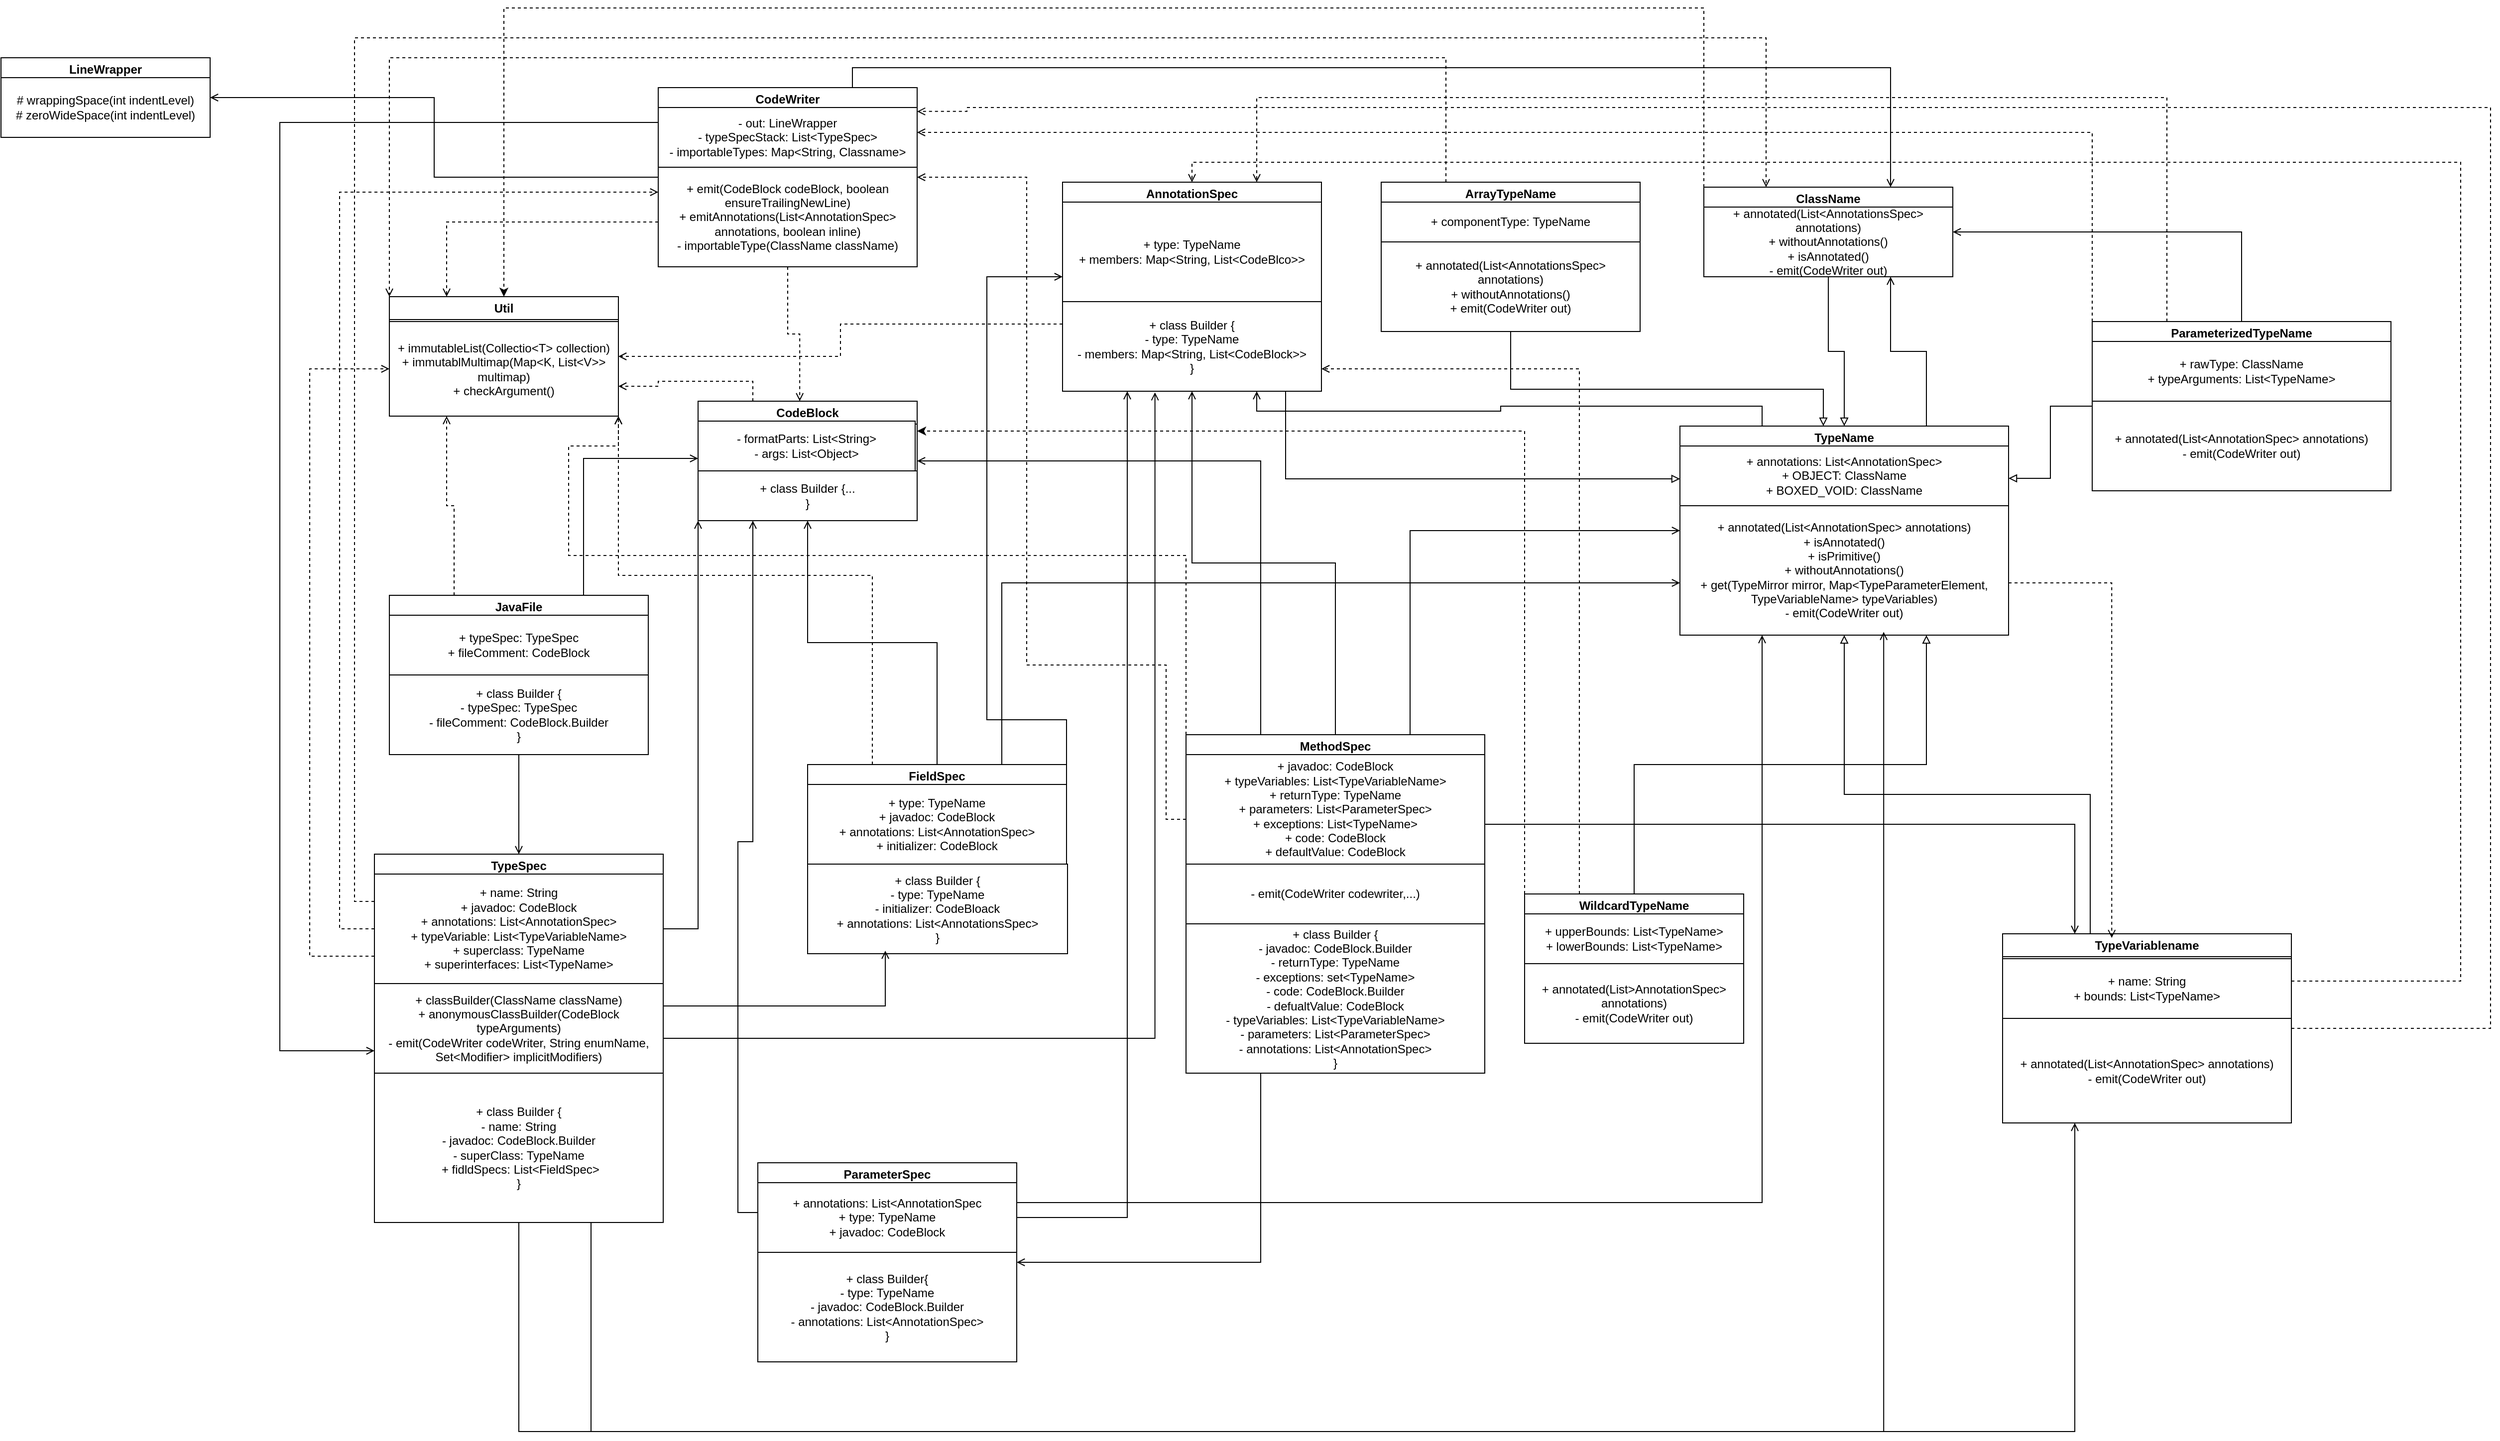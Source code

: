 <mxfile version="26.1.0">
  <diagram name="Page-1" id="pmkaKRKKeYMsE5_jliZd">
    <mxGraphModel dx="3585" dy="1115" grid="1" gridSize="10" guides="1" tooltips="1" connect="1" arrows="1" fold="1" page="1" pageScale="1" pageWidth="1600" pageHeight="1200" math="0" shadow="0">
      <root>
        <mxCell id="0" />
        <mxCell id="1" parent="0" />
        <mxCell id="qwY_CR9MWxmHgtToGZHO-64" style="edgeStyle=orthogonalEdgeStyle;rounded=0;orthogonalLoop=1;jettySize=auto;html=1;exitX=0.75;exitY=1;exitDx=0;exitDy=0;entryX=0;entryY=0.25;entryDx=0;entryDy=0;endArrow=block;endFill=0;" parent="1" source="qwY_CR9MWxmHgtToGZHO-1" target="qwY_CR9MWxmHgtToGZHO-13" edge="1">
          <mxGeometry relative="1" as="geometry">
            <Array as="points">
              <mxPoint x="1210" y="445" />
              <mxPoint x="1210" y="533" />
              <mxPoint x="1606" y="533" />
            </Array>
          </mxGeometry>
        </mxCell>
        <mxCell id="qwY_CR9MWxmHgtToGZHO-1" value="AnnotationSpec" style="swimlane;whiteSpace=wrap;html=1;" parent="1" vertex="1">
          <mxGeometry x="986" y="235" width="260" height="210" as="geometry" />
        </mxCell>
        <mxCell id="qwY_CR9MWxmHgtToGZHO-24" value="+ type: TypeName&lt;div&gt;+ members: Map&amp;lt;String, List&amp;lt;CodeBlco&amp;gt;&amp;gt;&lt;/div&gt;" style="rounded=0;whiteSpace=wrap;html=1;" parent="qwY_CR9MWxmHgtToGZHO-1" vertex="1">
          <mxGeometry y="20" width="260" height="100" as="geometry" />
        </mxCell>
        <mxCell id="qwY_CR9MWxmHgtToGZHO-23" value="+ class Builder {&lt;div&gt;- type: TypeName&lt;/div&gt;&lt;div&gt;- members: Map&amp;lt;String, List&amp;lt;CodeBlock&amp;gt;&amp;gt;&lt;/div&gt;&lt;div&gt;}&lt;/div&gt;" style="rounded=0;whiteSpace=wrap;html=1;" parent="qwY_CR9MWxmHgtToGZHO-1" vertex="1">
          <mxGeometry y="120" width="260" height="90" as="geometry" />
        </mxCell>
        <mxCell id="qwY_CR9MWxmHgtToGZHO-18" style="edgeStyle=orthogonalEdgeStyle;rounded=0;orthogonalLoop=1;jettySize=auto;html=1;exitX=0.5;exitY=1;exitDx=0;exitDy=0;endArrow=block;endFill=0;" parent="1" source="qwY_CR9MWxmHgtToGZHO-2" target="qwY_CR9MWxmHgtToGZHO-13" edge="1">
          <mxGeometry relative="1" as="geometry">
            <Array as="points">
              <mxPoint x="1436" y="443" />
              <mxPoint x="1750" y="443" />
            </Array>
          </mxGeometry>
        </mxCell>
        <mxCell id="FrW3-NpmxFTt4_4FtatM-10" style="edgeStyle=orthogonalEdgeStyle;rounded=0;orthogonalLoop=1;jettySize=auto;html=1;exitX=0.25;exitY=0;exitDx=0;exitDy=0;entryX=0;entryY=0;entryDx=0;entryDy=0;dashed=1;endArrow=open;endFill=0;" edge="1" parent="1" source="qwY_CR9MWxmHgtToGZHO-2" target="qwY_CR9MWxmHgtToGZHO-16">
          <mxGeometry relative="1" as="geometry">
            <Array as="points">
              <mxPoint x="1371" y="110" />
              <mxPoint x="310" y="110" />
            </Array>
          </mxGeometry>
        </mxCell>
        <mxCell id="qwY_CR9MWxmHgtToGZHO-2" value="ArrayTypeName" style="swimlane;whiteSpace=wrap;html=1;" parent="1" vertex="1">
          <mxGeometry x="1306" y="235" width="260" height="150" as="geometry" />
        </mxCell>
        <mxCell id="qwY_CR9MWxmHgtToGZHO-29" value="+ componentType: TypeName" style="rounded=0;whiteSpace=wrap;html=1;" parent="qwY_CR9MWxmHgtToGZHO-2" vertex="1">
          <mxGeometry y="20" width="260" height="40" as="geometry" />
        </mxCell>
        <mxCell id="qwY_CR9MWxmHgtToGZHO-30" value="+ annotated(List&amp;lt;AnnotationsSpec&amp;gt; annotations)&lt;div&gt;+ withoutAnnotations()&lt;/div&gt;&lt;div&gt;+ emit(CodeWriter out)&lt;/div&gt;" style="rounded=0;whiteSpace=wrap;html=1;" parent="qwY_CR9MWxmHgtToGZHO-2" vertex="1">
          <mxGeometry y="60" width="260" height="90" as="geometry" />
        </mxCell>
        <mxCell id="qwY_CR9MWxmHgtToGZHO-19" style="edgeStyle=orthogonalEdgeStyle;rounded=0;orthogonalLoop=1;jettySize=auto;html=1;exitX=0.5;exitY=1;exitDx=0;exitDy=0;endArrow=block;endFill=0;entryX=0.5;entryY=0;entryDx=0;entryDy=0;" parent="1" source="qwY_CR9MWxmHgtToGZHO-3" target="qwY_CR9MWxmHgtToGZHO-13" edge="1">
          <mxGeometry relative="1" as="geometry">
            <mxPoint x="1495" y="525" as="targetPoint" />
          </mxGeometry>
        </mxCell>
        <mxCell id="FrW3-NpmxFTt4_4FtatM-11" style="edgeStyle=orthogonalEdgeStyle;rounded=0;orthogonalLoop=1;jettySize=auto;html=1;exitX=0;exitY=0;exitDx=0;exitDy=0;entryX=0.5;entryY=0;entryDx=0;entryDy=0;dashed=1;" edge="1" parent="1" source="qwY_CR9MWxmHgtToGZHO-3" target="qwY_CR9MWxmHgtToGZHO-16">
          <mxGeometry relative="1" as="geometry">
            <Array as="points">
              <mxPoint x="1630" y="60" />
              <mxPoint x="425" y="60" />
            </Array>
          </mxGeometry>
        </mxCell>
        <mxCell id="qwY_CR9MWxmHgtToGZHO-3" value="ClassName" style="swimlane;whiteSpace=wrap;html=1;" parent="1" vertex="1">
          <mxGeometry x="1630" y="240" width="250" height="90" as="geometry" />
        </mxCell>
        <mxCell id="qwY_CR9MWxmHgtToGZHO-31" value="+ annotated(List&amp;lt;AnnotationsSpec&amp;gt; annotations)&lt;div&gt;+ withoutAnnotations()&lt;/div&gt;&lt;div&gt;+ isAnnotated()&lt;/div&gt;&lt;div&gt;- emit(CodeWriter out)&lt;/div&gt;" style="rounded=0;whiteSpace=wrap;html=1;" parent="qwY_CR9MWxmHgtToGZHO-3" vertex="1">
          <mxGeometry y="20" width="250" height="70" as="geometry" />
        </mxCell>
        <mxCell id="FrW3-NpmxFTt4_4FtatM-6" style="edgeStyle=orthogonalEdgeStyle;rounded=0;orthogonalLoop=1;jettySize=auto;html=1;exitX=0.25;exitY=0;exitDx=0;exitDy=0;entryX=1;entryY=0.75;entryDx=0;entryDy=0;dashed=1;endArrow=open;endFill=0;" edge="1" parent="1" source="qwY_CR9MWxmHgtToGZHO-4" target="qwY_CR9MWxmHgtToGZHO-16">
          <mxGeometry relative="1" as="geometry" />
        </mxCell>
        <mxCell id="qwY_CR9MWxmHgtToGZHO-4" value="CodeBlock" style="swimlane;whiteSpace=wrap;html=1;" parent="1" vertex="1">
          <mxGeometry x="620" y="455" width="220" height="120" as="geometry" />
        </mxCell>
        <mxCell id="qwY_CR9MWxmHgtToGZHO-46" value="+ class Builder {...&lt;div&gt;&lt;div&gt;}&lt;/div&gt;&lt;/div&gt;" style="rounded=0;whiteSpace=wrap;html=1;" parent="qwY_CR9MWxmHgtToGZHO-4" vertex="1">
          <mxGeometry y="70" width="220" height="50" as="geometry" />
        </mxCell>
        <mxCell id="V1jhzVNqZ3LjdDiNzYPF-23" style="edgeStyle=orthogonalEdgeStyle;rounded=0;orthogonalLoop=1;jettySize=auto;html=1;exitX=0.75;exitY=0;exitDx=0;exitDy=0;entryX=0.75;entryY=0;entryDx=0;entryDy=0;endArrow=open;endFill=0;" parent="1" source="qwY_CR9MWxmHgtToGZHO-5" target="qwY_CR9MWxmHgtToGZHO-3" edge="1">
          <mxGeometry relative="1" as="geometry" />
        </mxCell>
        <mxCell id="FrW3-NpmxFTt4_4FtatM-4" style="edgeStyle=orthogonalEdgeStyle;rounded=0;orthogonalLoop=1;jettySize=auto;html=1;exitX=0;exitY=0.75;exitDx=0;exitDy=0;entryX=0.25;entryY=0;entryDx=0;entryDy=0;dashed=1;endArrow=open;endFill=0;" edge="1" parent="1" source="qwY_CR9MWxmHgtToGZHO-5" target="qwY_CR9MWxmHgtToGZHO-16">
          <mxGeometry relative="1" as="geometry" />
        </mxCell>
        <mxCell id="FrW3-NpmxFTt4_4FtatM-12" style="edgeStyle=orthogonalEdgeStyle;rounded=0;orthogonalLoop=1;jettySize=auto;html=1;exitX=0;exitY=0.5;exitDx=0;exitDy=0;entryX=1;entryY=0.5;entryDx=0;entryDy=0;endArrow=open;endFill=0;" edge="1" parent="1" source="qwY_CR9MWxmHgtToGZHO-5" target="qwY_CR9MWxmHgtToGZHO-8">
          <mxGeometry relative="1" as="geometry" />
        </mxCell>
        <mxCell id="qwY_CR9MWxmHgtToGZHO-5" value="CodeWriter" style="swimlane;whiteSpace=wrap;html=1;" parent="1" vertex="1">
          <mxGeometry x="580" y="140" width="260" height="180" as="geometry" />
        </mxCell>
        <mxCell id="qwY_CR9MWxmHgtToGZHO-32" value="+ emit(CodeBlock codeBlock, boolean ensureTrailingNewLine)&lt;div&gt;+ emitAnnotations(List&amp;lt;AnnotationSpec&amp;gt; annotations, boolean inline)&lt;/div&gt;&lt;div&gt;- importableType(ClassName className)&lt;/div&gt;" style="whiteSpace=wrap;html=1;" parent="qwY_CR9MWxmHgtToGZHO-5" vertex="1">
          <mxGeometry y="80" width="260" height="100" as="geometry" />
        </mxCell>
        <mxCell id="V1jhzVNqZ3LjdDiNzYPF-21" value="- out: LineWrapper&lt;div&gt;- typeSpecStack: List&amp;lt;TypeSpec&amp;gt;&lt;/div&gt;&lt;div&gt;- importableTypes: Map&amp;lt;String, Classname&amp;gt;&lt;/div&gt;" style="rounded=0;whiteSpace=wrap;html=1;" parent="qwY_CR9MWxmHgtToGZHO-5" vertex="1">
          <mxGeometry y="20" width="260" height="60" as="geometry" />
        </mxCell>
        <mxCell id="qwY_CR9MWxmHgtToGZHO-41" style="edgeStyle=orthogonalEdgeStyle;rounded=0;orthogonalLoop=1;jettySize=auto;html=1;exitX=0.5;exitY=0;exitDx=0;exitDy=0;entryX=0.5;entryY=1;entryDx=0;entryDy=0;endArrow=open;endFill=0;" parent="1" source="qwY_CR9MWxmHgtToGZHO-6" target="qwY_CR9MWxmHgtToGZHO-4" edge="1">
          <mxGeometry relative="1" as="geometry" />
        </mxCell>
        <mxCell id="qwY_CR9MWxmHgtToGZHO-45" style="edgeStyle=orthogonalEdgeStyle;rounded=0;orthogonalLoop=1;jettySize=auto;html=1;exitX=1;exitY=0;exitDx=0;exitDy=0;entryX=0;entryY=0.75;entryDx=0;entryDy=0;endArrow=open;endFill=0;" parent="1" source="qwY_CR9MWxmHgtToGZHO-6" target="qwY_CR9MWxmHgtToGZHO-24" edge="1">
          <mxGeometry relative="1" as="geometry">
            <Array as="points">
              <mxPoint x="910" y="775" />
              <mxPoint x="910" y="330" />
            </Array>
          </mxGeometry>
        </mxCell>
        <mxCell id="qwY_CR9MWxmHgtToGZHO-65" style="edgeStyle=orthogonalEdgeStyle;rounded=0;orthogonalLoop=1;jettySize=auto;html=1;exitX=0.75;exitY=0;exitDx=0;exitDy=0;entryX=0;entryY=0.75;entryDx=0;entryDy=0;endArrow=open;endFill=0;" parent="1" source="qwY_CR9MWxmHgtToGZHO-6" target="qwY_CR9MWxmHgtToGZHO-13" edge="1">
          <mxGeometry relative="1" as="geometry" />
        </mxCell>
        <mxCell id="FrW3-NpmxFTt4_4FtatM-7" style="edgeStyle=orthogonalEdgeStyle;rounded=0;orthogonalLoop=1;jettySize=auto;html=1;exitX=0.25;exitY=0;exitDx=0;exitDy=0;entryX=1;entryY=1;entryDx=0;entryDy=0;dashed=1;endArrow=open;endFill=0;" edge="1" parent="1" source="qwY_CR9MWxmHgtToGZHO-6" target="FrW3-NpmxFTt4_4FtatM-2">
          <mxGeometry relative="1" as="geometry">
            <Array as="points">
              <mxPoint x="795" y="630" />
              <mxPoint x="540" y="630" />
            </Array>
          </mxGeometry>
        </mxCell>
        <mxCell id="qwY_CR9MWxmHgtToGZHO-6" value="FieldSpec" style="swimlane;whiteSpace=wrap;html=1;" parent="1" vertex="1">
          <mxGeometry x="730" y="820" width="260" height="190" as="geometry" />
        </mxCell>
        <mxCell id="qwY_CR9MWxmHgtToGZHO-39" value="+ class Builder {&lt;div&gt;- type: TypeName&lt;/div&gt;&lt;div&gt;- initializer: CodeBloack&lt;/div&gt;&lt;div&gt;+ annotations: List&amp;lt;AnnotationsSpec&amp;gt;&lt;/div&gt;&lt;div&gt;}&lt;/div&gt;" style="rounded=0;whiteSpace=wrap;html=1;" parent="qwY_CR9MWxmHgtToGZHO-6" vertex="1">
          <mxGeometry y="100" width="261" height="90" as="geometry" />
        </mxCell>
        <mxCell id="qwY_CR9MWxmHgtToGZHO-40" value="+ type: TypeName&lt;div&gt;+ javadoc: CodeBlock&lt;/div&gt;&lt;div&gt;+ annotations: List&amp;lt;AnnotationSpec&amp;gt;&lt;/div&gt;&lt;div&gt;+ initializer: CodeBlock&lt;/div&gt;" style="rounded=0;whiteSpace=wrap;html=1;" parent="qwY_CR9MWxmHgtToGZHO-6" vertex="1">
          <mxGeometry y="20" width="260" height="80" as="geometry" />
        </mxCell>
        <mxCell id="qwY_CR9MWxmHgtToGZHO-50" style="edgeStyle=orthogonalEdgeStyle;rounded=0;orthogonalLoop=1;jettySize=auto;html=1;exitX=0.75;exitY=0;exitDx=0;exitDy=0;entryX=0;entryY=0.75;entryDx=0;entryDy=0;endArrow=open;endFill=0;" parent="1" source="qwY_CR9MWxmHgtToGZHO-7" target="qwY_CR9MWxmHgtToGZHO-35" edge="1">
          <mxGeometry relative="1" as="geometry" />
        </mxCell>
        <mxCell id="qwY_CR9MWxmHgtToGZHO-51" style="edgeStyle=orthogonalEdgeStyle;rounded=0;orthogonalLoop=1;jettySize=auto;html=1;exitX=0.5;exitY=1;exitDx=0;exitDy=0;entryX=0.5;entryY=0;entryDx=0;entryDy=0;endArrow=open;endFill=0;" parent="1" source="qwY_CR9MWxmHgtToGZHO-7" target="qwY_CR9MWxmHgtToGZHO-14" edge="1">
          <mxGeometry relative="1" as="geometry" />
        </mxCell>
        <mxCell id="FrW3-NpmxFTt4_4FtatM-5" style="edgeStyle=orthogonalEdgeStyle;rounded=0;orthogonalLoop=1;jettySize=auto;html=1;exitX=0.25;exitY=0;exitDx=0;exitDy=0;entryX=0.25;entryY=1;entryDx=0;entryDy=0;dashed=1;endArrow=open;endFill=0;" edge="1" parent="1" source="qwY_CR9MWxmHgtToGZHO-7" target="qwY_CR9MWxmHgtToGZHO-16">
          <mxGeometry relative="1" as="geometry" />
        </mxCell>
        <mxCell id="qwY_CR9MWxmHgtToGZHO-7" value="JavaFile" style="swimlane;whiteSpace=wrap;html=1;" parent="1" vertex="1">
          <mxGeometry x="310" y="650" width="260" height="160" as="geometry" />
        </mxCell>
        <mxCell id="qwY_CR9MWxmHgtToGZHO-47" value="+ typeSpec: TypeSpec&lt;div&gt;+ fileComment: CodeBlock&lt;/div&gt;" style="rounded=0;whiteSpace=wrap;html=1;" parent="qwY_CR9MWxmHgtToGZHO-7" vertex="1">
          <mxGeometry y="20" width="260" height="60" as="geometry" />
        </mxCell>
        <mxCell id="qwY_CR9MWxmHgtToGZHO-48" value="+ class Builder {&lt;div&gt;- typeSpec: TypeSpec&lt;/div&gt;&lt;div&gt;- fileComment: CodeBlock.Builder&lt;/div&gt;&lt;div&gt;}&lt;/div&gt;" style="rounded=0;whiteSpace=wrap;html=1;" parent="qwY_CR9MWxmHgtToGZHO-7" vertex="1">
          <mxGeometry y="80" width="260" height="80" as="geometry" />
        </mxCell>
        <mxCell id="qwY_CR9MWxmHgtToGZHO-8" value="LineWrapper" style="swimlane;whiteSpace=wrap;html=1;" parent="1" vertex="1">
          <mxGeometry x="-80" y="110" width="210" height="80" as="geometry" />
        </mxCell>
        <mxCell id="qwY_CR9MWxmHgtToGZHO-59" style="edgeStyle=orthogonalEdgeStyle;rounded=0;orthogonalLoop=1;jettySize=auto;html=1;exitX=0.25;exitY=0;exitDx=0;exitDy=0;entryX=1;entryY=0.5;entryDx=0;entryDy=0;endArrow=open;endFill=0;" parent="1" source="qwY_CR9MWxmHgtToGZHO-9" target="qwY_CR9MWxmHgtToGZHO-4" edge="1">
          <mxGeometry relative="1" as="geometry" />
        </mxCell>
        <mxCell id="qwY_CR9MWxmHgtToGZHO-61" style="edgeStyle=orthogonalEdgeStyle;rounded=0;orthogonalLoop=1;jettySize=auto;html=1;exitX=0.75;exitY=0;exitDx=0;exitDy=0;entryX=0;entryY=0.5;entryDx=0;entryDy=0;endArrow=open;endFill=0;" parent="1" source="qwY_CR9MWxmHgtToGZHO-9" target="qwY_CR9MWxmHgtToGZHO-13" edge="1">
          <mxGeometry relative="1" as="geometry" />
        </mxCell>
        <mxCell id="qwY_CR9MWxmHgtToGZHO-62" style="edgeStyle=orthogonalEdgeStyle;rounded=0;orthogonalLoop=1;jettySize=auto;html=1;exitX=0.25;exitY=1;exitDx=0;exitDy=0;entryX=1;entryY=0.5;entryDx=0;entryDy=0;endArrow=open;endFill=0;" parent="1" source="qwY_CR9MWxmHgtToGZHO-9" target="qwY_CR9MWxmHgtToGZHO-12" edge="1">
          <mxGeometry relative="1" as="geometry" />
        </mxCell>
        <mxCell id="qwY_CR9MWxmHgtToGZHO-63" style="edgeStyle=orthogonalEdgeStyle;rounded=0;orthogonalLoop=1;jettySize=auto;html=1;exitX=0.5;exitY=0;exitDx=0;exitDy=0;entryX=0.5;entryY=1;entryDx=0;entryDy=0;endArrow=open;endFill=0;" parent="1" source="qwY_CR9MWxmHgtToGZHO-9" target="qwY_CR9MWxmHgtToGZHO-23" edge="1">
          <mxGeometry relative="1" as="geometry" />
        </mxCell>
        <mxCell id="qwY_CR9MWxmHgtToGZHO-66" style="edgeStyle=orthogonalEdgeStyle;rounded=0;orthogonalLoop=1;jettySize=auto;html=1;exitX=0;exitY=0.25;exitDx=0;exitDy=0;entryX=1;entryY=0.5;entryDx=0;entryDy=0;dashed=1;endArrow=open;endFill=0;" parent="1" source="qwY_CR9MWxmHgtToGZHO-9" target="qwY_CR9MWxmHgtToGZHO-5" edge="1">
          <mxGeometry relative="1" as="geometry">
            <Array as="points">
              <mxPoint x="1090" y="875" />
              <mxPoint x="1090" y="720" />
              <mxPoint x="950" y="720" />
              <mxPoint x="950" y="230" />
            </Array>
          </mxGeometry>
        </mxCell>
        <mxCell id="FrW3-NpmxFTt4_4FtatM-9" style="edgeStyle=orthogonalEdgeStyle;rounded=0;orthogonalLoop=1;jettySize=auto;html=1;exitX=0;exitY=0;exitDx=0;exitDy=0;entryX=1;entryY=1;entryDx=0;entryDy=0;dashed=1;endArrow=open;endFill=0;" edge="1" parent="1" source="qwY_CR9MWxmHgtToGZHO-9" target="qwY_CR9MWxmHgtToGZHO-16">
          <mxGeometry relative="1" as="geometry">
            <Array as="points">
              <mxPoint x="1110" y="610" />
              <mxPoint x="490" y="610" />
              <mxPoint x="490" y="500" />
              <mxPoint x="540" y="500" />
            </Array>
          </mxGeometry>
        </mxCell>
        <mxCell id="qwY_CR9MWxmHgtToGZHO-9" value="MethodSpec" style="swimlane;whiteSpace=wrap;html=1;" parent="1" vertex="1">
          <mxGeometry x="1110" y="790" width="300" height="340" as="geometry" />
        </mxCell>
        <mxCell id="qwY_CR9MWxmHgtToGZHO-54" value="+ javadoc: CodeBlock&lt;div&gt;+ typeVariables: List&amp;lt;TypeVariableName&amp;gt;&lt;/div&gt;&lt;div&gt;+ returnType: TypeName&lt;/div&gt;&lt;div&gt;+ parameters: List&amp;lt;ParameterSpec&amp;gt;&lt;/div&gt;&lt;div&gt;+ exceptions: List&amp;lt;TypeName&amp;gt;&lt;/div&gt;&lt;div&gt;+ code: CodeBlock&lt;/div&gt;&lt;div&gt;+ defaultValue: CodeBlock&lt;/div&gt;" style="rounded=0;whiteSpace=wrap;html=1;" parent="qwY_CR9MWxmHgtToGZHO-9" vertex="1">
          <mxGeometry y="20" width="300" height="110" as="geometry" />
        </mxCell>
        <mxCell id="qwY_CR9MWxmHgtToGZHO-55" value="- emit(CodeWriter codewriter,...)" style="rounded=0;whiteSpace=wrap;html=1;" parent="qwY_CR9MWxmHgtToGZHO-9" vertex="1">
          <mxGeometry y="130" width="300" height="60" as="geometry" />
        </mxCell>
        <mxCell id="qwY_CR9MWxmHgtToGZHO-56" value="+ class Builder {&lt;div&gt;&lt;span style=&quot;background-color: transparent; color: light-dark(rgb(0, 0, 0), rgb(255, 255, 255));&quot;&gt;- javadoc: CodeBlock.Builder&lt;/span&gt;&lt;/div&gt;&lt;div&gt;&lt;span style=&quot;background-color: transparent; color: light-dark(rgb(0, 0, 0), rgb(255, 255, 255));&quot;&gt;- returnType: TypeName&lt;/span&gt;&lt;/div&gt;&lt;div&gt;&lt;span style=&quot;background-color: transparent; color: light-dark(rgb(0, 0, 0), rgb(255, 255, 255));&quot;&gt;- exceptions: set&amp;lt;TypeName&amp;gt;&lt;/span&gt;&lt;/div&gt;&lt;div&gt;&lt;span style=&quot;background-color: transparent; color: light-dark(rgb(0, 0, 0), rgb(255, 255, 255));&quot;&gt;- code: CodeBlock.Builder&lt;/span&gt;&lt;/div&gt;&lt;div&gt;&lt;span style=&quot;background-color: transparent; color: light-dark(rgb(0, 0, 0), rgb(255, 255, 255));&quot;&gt;- defualtValue: CodeBlock&lt;/span&gt;&lt;/div&gt;&lt;div&gt;&lt;div&gt;- typeVariables: List&amp;lt;TypeVariableName&amp;gt;&lt;/div&gt;&lt;/div&gt;&lt;div&gt;&lt;div&gt;- parameters: List&amp;lt;ParameterSpec&amp;gt;&lt;/div&gt;&lt;/div&gt;&lt;div&gt;- annotations: List&amp;lt;AnnotationSpec&amp;gt;&lt;/div&gt;&lt;div&gt;&lt;span style=&quot;background-color: transparent; color: light-dark(rgb(0, 0, 0), rgb(255, 255, 255));&quot;&gt;}&lt;/span&gt;&lt;/div&gt;" style="rounded=0;whiteSpace=wrap;html=1;" parent="qwY_CR9MWxmHgtToGZHO-9" vertex="1">
          <mxGeometry y="190" width="300" height="150" as="geometry" />
        </mxCell>
        <mxCell id="qwY_CR9MWxmHgtToGZHO-67" style="edgeStyle=orthogonalEdgeStyle;rounded=0;orthogonalLoop=1;jettySize=auto;html=1;exitX=0;exitY=0.5;exitDx=0;exitDy=0;entryX=1;entryY=0.25;entryDx=0;entryDy=0;endArrow=block;endFill=0;" parent="1" source="qwY_CR9MWxmHgtToGZHO-11" target="qwY_CR9MWxmHgtToGZHO-13" edge="1">
          <mxGeometry relative="1" as="geometry" />
        </mxCell>
        <mxCell id="qwY_CR9MWxmHgtToGZHO-70" style="edgeStyle=orthogonalEdgeStyle;rounded=0;orthogonalLoop=1;jettySize=auto;html=1;exitX=0.5;exitY=0;exitDx=0;exitDy=0;entryX=1;entryY=0.5;entryDx=0;entryDy=0;endArrow=open;endFill=0;" parent="1" source="qwY_CR9MWxmHgtToGZHO-11" target="qwY_CR9MWxmHgtToGZHO-3" edge="1">
          <mxGeometry relative="1" as="geometry" />
        </mxCell>
        <mxCell id="qwY_CR9MWxmHgtToGZHO-72" style="edgeStyle=orthogonalEdgeStyle;rounded=0;orthogonalLoop=1;jettySize=auto;html=1;exitX=0.25;exitY=0;exitDx=0;exitDy=0;entryX=0.75;entryY=0;entryDx=0;entryDy=0;dashed=1;endArrow=open;endFill=0;" parent="1" source="qwY_CR9MWxmHgtToGZHO-11" target="qwY_CR9MWxmHgtToGZHO-1" edge="1">
          <mxGeometry relative="1" as="geometry">
            <Array as="points">
              <mxPoint x="2095" y="150" />
              <mxPoint x="1181" y="150" />
            </Array>
          </mxGeometry>
        </mxCell>
        <mxCell id="qwY_CR9MWxmHgtToGZHO-74" style="edgeStyle=orthogonalEdgeStyle;rounded=0;orthogonalLoop=1;jettySize=auto;html=1;exitX=0;exitY=0;exitDx=0;exitDy=0;entryX=1;entryY=0.25;entryDx=0;entryDy=0;dashed=1;endArrow=open;endFill=0;" parent="1" source="qwY_CR9MWxmHgtToGZHO-11" target="qwY_CR9MWxmHgtToGZHO-5" edge="1">
          <mxGeometry relative="1" as="geometry" />
        </mxCell>
        <mxCell id="qwY_CR9MWxmHgtToGZHO-11" value="ParameterizedTypeName" style="swimlane;whiteSpace=wrap;html=1;" parent="1" vertex="1">
          <mxGeometry x="2020" y="375" width="300" height="170" as="geometry" />
        </mxCell>
        <mxCell id="qwY_CR9MWxmHgtToGZHO-69" value="+ annotated(List&amp;lt;AnnotationSpec&amp;gt; annotations)&lt;div&gt;- emit(CodeWriter out)&lt;/div&gt;" style="rounded=0;whiteSpace=wrap;html=1;" parent="qwY_CR9MWxmHgtToGZHO-11" vertex="1">
          <mxGeometry y="80" width="300" height="90" as="geometry" />
        </mxCell>
        <mxCell id="qwY_CR9MWxmHgtToGZHO-77" style="edgeStyle=orthogonalEdgeStyle;rounded=0;orthogonalLoop=1;jettySize=auto;html=1;exitX=0;exitY=0.25;exitDx=0;exitDy=0;entryX=0.25;entryY=1;entryDx=0;entryDy=0;endArrow=open;endFill=0;" parent="1" source="qwY_CR9MWxmHgtToGZHO-12" target="qwY_CR9MWxmHgtToGZHO-46" edge="1">
          <mxGeometry relative="1" as="geometry" />
        </mxCell>
        <mxCell id="qwY_CR9MWxmHgtToGZHO-78" style="edgeStyle=orthogonalEdgeStyle;rounded=0;orthogonalLoop=1;jettySize=auto;html=1;exitX=1;exitY=0.25;exitDx=0;exitDy=0;entryX=0.25;entryY=1;entryDx=0;entryDy=0;endArrow=open;endFill=0;" parent="1" source="qwY_CR9MWxmHgtToGZHO-12" target="qwY_CR9MWxmHgtToGZHO-13" edge="1">
          <mxGeometry relative="1" as="geometry">
            <Array as="points">
              <mxPoint x="940" y="1260" />
              <mxPoint x="1688" y="1260" />
            </Array>
          </mxGeometry>
        </mxCell>
        <mxCell id="qwY_CR9MWxmHgtToGZHO-12" value="ParameterSpec" style="swimlane;whiteSpace=wrap;html=1;" parent="1" vertex="1">
          <mxGeometry x="680" y="1220" width="260" height="200" as="geometry" />
        </mxCell>
        <mxCell id="qwY_CR9MWxmHgtToGZHO-76" value="+ class Builder{&lt;div&gt;- type: TypeName&lt;/div&gt;&lt;div&gt;- javadoc: CodeBlock.Builder&lt;/div&gt;&lt;div&gt;- annotations: List&amp;lt;AnnotationSpec&amp;gt;&lt;/div&gt;&lt;div&gt;}&lt;/div&gt;" style="rounded=0;whiteSpace=wrap;html=1;" parent="qwY_CR9MWxmHgtToGZHO-12" vertex="1">
          <mxGeometry y="90" width="260" height="110" as="geometry" />
        </mxCell>
        <mxCell id="qwY_CR9MWxmHgtToGZHO-82" style="edgeStyle=orthogonalEdgeStyle;rounded=0;orthogonalLoop=1;jettySize=auto;html=1;exitX=0.75;exitY=0;exitDx=0;exitDy=0;entryX=0.75;entryY=1;entryDx=0;entryDy=0;endArrow=open;endFill=0;" parent="1" source="qwY_CR9MWxmHgtToGZHO-13" target="qwY_CR9MWxmHgtToGZHO-3" edge="1">
          <mxGeometry relative="1" as="geometry" />
        </mxCell>
        <mxCell id="qwY_CR9MWxmHgtToGZHO-83" style="edgeStyle=orthogonalEdgeStyle;rounded=0;orthogonalLoop=1;jettySize=auto;html=1;exitX=0.25;exitY=0;exitDx=0;exitDy=0;entryX=0.75;entryY=1;entryDx=0;entryDy=0;endArrow=open;endFill=0;" parent="1" source="qwY_CR9MWxmHgtToGZHO-13" target="qwY_CR9MWxmHgtToGZHO-1" edge="1">
          <mxGeometry relative="1" as="geometry" />
        </mxCell>
        <mxCell id="qwY_CR9MWxmHgtToGZHO-13" value="TypeName" style="swimlane;whiteSpace=wrap;html=1;" parent="1" vertex="1">
          <mxGeometry x="1606" y="480" width="330" height="210" as="geometry" />
        </mxCell>
        <mxCell id="qwY_CR9MWxmHgtToGZHO-84" value="+ annotations: List&amp;lt;AnnotationSpec&amp;gt;&lt;div&gt;+ OBJECT: ClassName&lt;/div&gt;&lt;div&gt;+ BOXED_VOID: ClassName&lt;/div&gt;" style="rounded=0;whiteSpace=wrap;html=1;" parent="qwY_CR9MWxmHgtToGZHO-13" vertex="1">
          <mxGeometry y="20" width="330" height="60" as="geometry" />
        </mxCell>
        <mxCell id="qwY_CR9MWxmHgtToGZHO-85" value="+ annotated(List&amp;lt;AnnotationSpec&amp;gt; annotations)&lt;div&gt;+ isAnnotated()&lt;/div&gt;&lt;div&gt;+ isPrimitive()&lt;/div&gt;&lt;div&gt;+ withoutAnnotations()&lt;/div&gt;&lt;div&gt;+ get(TypeMirror mirror, Map&amp;lt;TypeParameterElement, TypeVariableName&amp;gt; typeVariables)&lt;/div&gt;&lt;div&gt;- emit(CodeWriter out)&lt;/div&gt;" style="rounded=0;whiteSpace=wrap;html=1;" parent="qwY_CR9MWxmHgtToGZHO-13" vertex="1">
          <mxGeometry y="80" width="330" height="130" as="geometry" />
        </mxCell>
        <mxCell id="qwY_CR9MWxmHgtToGZHO-14" value="TypeSpec" style="swimlane;whiteSpace=wrap;html=1;" parent="1" vertex="1">
          <mxGeometry x="295" y="910" width="290" height="370" as="geometry" />
        </mxCell>
        <mxCell id="qwY_CR9MWxmHgtToGZHO-89" value="+ name: String&lt;div&gt;+ javadoc: CodeBlock&lt;/div&gt;&lt;div&gt;+ annotations: List&amp;lt;AnnotationSpec&amp;gt;&lt;/div&gt;&lt;div&gt;+ typeVariable: List&amp;lt;TypeVariableName&amp;gt;&lt;/div&gt;&lt;div&gt;+ superclass: TypeName&lt;/div&gt;&lt;div&gt;+ superinterfaces: List&amp;lt;TypeName&amp;gt;&lt;/div&gt;" style="rounded=0;whiteSpace=wrap;html=1;" parent="qwY_CR9MWxmHgtToGZHO-14" vertex="1">
          <mxGeometry y="20" width="290" height="110" as="geometry" />
        </mxCell>
        <mxCell id="V1jhzVNqZ3LjdDiNzYPF-1" value="+ classBuilder(ClassName className)&lt;div&gt;+ anonymousClassBuilder(CodeBlock typeArguments)&lt;/div&gt;&lt;div&gt;- emit(CodeWriter codeWriter, String enumName, Set&amp;lt;Modifier&amp;gt; implicitModifiers)&lt;/div&gt;" style="rounded=0;whiteSpace=wrap;html=1;" parent="qwY_CR9MWxmHgtToGZHO-14" vertex="1">
          <mxGeometry y="130" width="290" height="90" as="geometry" />
        </mxCell>
        <mxCell id="V1jhzVNqZ3LjdDiNzYPF-2" value="+ class Builder {&lt;div&gt;&lt;span style=&quot;background-color: transparent; color: light-dark(rgb(0, 0, 0), rgb(255, 255, 255));&quot;&gt;- name: String&lt;/span&gt;&lt;/div&gt;&lt;div&gt;&lt;span style=&quot;background-color: transparent; color: light-dark(rgb(0, 0, 0), rgb(255, 255, 255));&quot;&gt;- javadoc: CodeBlock.Builder&lt;/span&gt;&lt;/div&gt;&lt;div&gt;- superClass: TypeName&lt;/div&gt;&lt;div&gt;&amp;nbsp;+ fidldSpecs: List&amp;lt;FieldSpec&amp;gt;&lt;/div&gt;&lt;div&gt;&lt;span style=&quot;background-color: transparent; color: light-dark(rgb(0, 0, 0), rgb(255, 255, 255));&quot;&gt;}&lt;/span&gt;&lt;/div&gt;" style="rounded=0;whiteSpace=wrap;html=1;" parent="qwY_CR9MWxmHgtToGZHO-14" vertex="1">
          <mxGeometry y="220" width="290" height="150" as="geometry" />
        </mxCell>
        <mxCell id="qwY_CR9MWxmHgtToGZHO-21" style="edgeStyle=orthogonalEdgeStyle;rounded=0;orthogonalLoop=1;jettySize=auto;html=1;exitX=0.5;exitY=0;exitDx=0;exitDy=0;entryX=0.5;entryY=1;entryDx=0;entryDy=0;endArrow=block;endFill=0;" parent="1" source="qwY_CR9MWxmHgtToGZHO-15" target="qwY_CR9MWxmHgtToGZHO-13" edge="1">
          <mxGeometry relative="1" as="geometry">
            <Array as="points">
              <mxPoint x="2018" y="850" />
              <mxPoint x="1771" y="850" />
            </Array>
          </mxGeometry>
        </mxCell>
        <mxCell id="V1jhzVNqZ3LjdDiNzYPF-14" style="edgeStyle=orthogonalEdgeStyle;rounded=0;orthogonalLoop=1;jettySize=auto;html=1;exitX=1;exitY=0.25;exitDx=0;exitDy=0;entryX=0.5;entryY=0;entryDx=0;entryDy=0;dashed=1;endArrow=open;endFill=0;" parent="1" source="qwY_CR9MWxmHgtToGZHO-15" target="qwY_CR9MWxmHgtToGZHO-1" edge="1">
          <mxGeometry relative="1" as="geometry">
            <Array as="points">
              <mxPoint x="2390" y="1038" />
              <mxPoint x="2390" y="215" />
              <mxPoint x="1116" y="215" />
            </Array>
          </mxGeometry>
        </mxCell>
        <mxCell id="qwY_CR9MWxmHgtToGZHO-15" value="TypeVariablename" style="swimlane;whiteSpace=wrap;html=1;" parent="1" vertex="1">
          <mxGeometry x="1930" y="990" width="290" height="190" as="geometry" />
        </mxCell>
        <mxCell id="V1jhzVNqZ3LjdDiNzYPF-12" value="+ name: String&lt;div&gt;+ bounds: List&amp;lt;TypeName&amp;gt;&lt;/div&gt;" style="rounded=0;whiteSpace=wrap;html=1;" parent="qwY_CR9MWxmHgtToGZHO-15" vertex="1">
          <mxGeometry y="25" width="290" height="60" as="geometry" />
        </mxCell>
        <mxCell id="V1jhzVNqZ3LjdDiNzYPF-13" value="+ annotated(List&amp;lt;AnnotationSpec&amp;gt; annotations)&lt;div&gt;- emit(CodeWriter out)&lt;/div&gt;" style="rounded=0;whiteSpace=wrap;html=1;" parent="qwY_CR9MWxmHgtToGZHO-15" vertex="1">
          <mxGeometry y="85" width="290" height="105" as="geometry" />
        </mxCell>
        <mxCell id="qwY_CR9MWxmHgtToGZHO-16" value="Util" style="swimlane;whiteSpace=wrap;html=1;" parent="1" vertex="1">
          <mxGeometry x="310" y="350" width="230" height="120" as="geometry" />
        </mxCell>
        <mxCell id="qwY_CR9MWxmHgtToGZHO-58" style="edgeStyle=orthogonalEdgeStyle;rounded=0;orthogonalLoop=1;jettySize=auto;html=1;exitX=0.5;exitY=0;exitDx=0;exitDy=0;entryX=0.75;entryY=1;entryDx=0;entryDy=0;endArrow=block;endFill=0;" parent="1" source="qwY_CR9MWxmHgtToGZHO-17" target="qwY_CR9MWxmHgtToGZHO-13" edge="1">
          <mxGeometry relative="1" as="geometry" />
        </mxCell>
        <mxCell id="V1jhzVNqZ3LjdDiNzYPF-19" style="edgeStyle=orthogonalEdgeStyle;rounded=0;orthogonalLoop=1;jettySize=auto;html=1;exitX=0.25;exitY=0;exitDx=0;exitDy=0;entryX=1;entryY=0.75;entryDx=0;entryDy=0;dashed=1;endArrow=open;endFill=0;" parent="1" source="qwY_CR9MWxmHgtToGZHO-17" target="qwY_CR9MWxmHgtToGZHO-23" edge="1">
          <mxGeometry relative="1" as="geometry" />
        </mxCell>
        <mxCell id="V1jhzVNqZ3LjdDiNzYPF-20" style="edgeStyle=orthogonalEdgeStyle;rounded=0;orthogonalLoop=1;jettySize=auto;html=1;exitX=0;exitY=0;exitDx=0;exitDy=0;entryX=1;entryY=0.25;entryDx=0;entryDy=0;dashed=1;" parent="1" source="qwY_CR9MWxmHgtToGZHO-17" target="qwY_CR9MWxmHgtToGZHO-4" edge="1">
          <mxGeometry relative="1" as="geometry" />
        </mxCell>
        <mxCell id="qwY_CR9MWxmHgtToGZHO-17" value="WildcardTypeName" style="swimlane;whiteSpace=wrap;html=1;" parent="1" vertex="1">
          <mxGeometry x="1450" y="950" width="220" height="150" as="geometry" />
        </mxCell>
        <mxCell id="V1jhzVNqZ3LjdDiNzYPF-18" value="+ annotated(List&amp;gt;AnnotationSpec&amp;gt; annotations)&lt;div&gt;- emit(CodeWriter out)&lt;/div&gt;" style="rounded=0;whiteSpace=wrap;html=1;" parent="qwY_CR9MWxmHgtToGZHO-17" vertex="1">
          <mxGeometry y="70" width="220" height="80" as="geometry" />
        </mxCell>
        <mxCell id="qwY_CR9MWxmHgtToGZHO-35" value="- formatParts: List&amp;lt;String&amp;gt;&lt;div&gt;- args: List&amp;lt;Object&amp;gt;&lt;/div&gt;" style="rounded=0;whiteSpace=wrap;html=1;" parent="1" vertex="1">
          <mxGeometry x="620" y="475" width="218" height="50" as="geometry" />
        </mxCell>
        <mxCell id="qwY_CR9MWxmHgtToGZHO-53" style="edgeStyle=orthogonalEdgeStyle;rounded=0;orthogonalLoop=1;jettySize=auto;html=1;exitX=0.5;exitY=1;exitDx=0;exitDy=0;entryX=0.464;entryY=0;entryDx=0;entryDy=0;entryPerimeter=0;endArrow=open;endFill=0;dashed=1;" parent="1" source="qwY_CR9MWxmHgtToGZHO-5" target="qwY_CR9MWxmHgtToGZHO-4" edge="1">
          <mxGeometry relative="1" as="geometry" />
        </mxCell>
        <mxCell id="qwY_CR9MWxmHgtToGZHO-60" style="edgeStyle=orthogonalEdgeStyle;rounded=0;orthogonalLoop=1;jettySize=auto;html=1;exitX=1;exitY=0.25;exitDx=0;exitDy=0;entryX=0.25;entryY=0;entryDx=0;entryDy=0;endArrow=open;endFill=0;" parent="1" source="qwY_CR9MWxmHgtToGZHO-54" target="qwY_CR9MWxmHgtToGZHO-15" edge="1">
          <mxGeometry relative="1" as="geometry">
            <Array as="points">
              <mxPoint x="1410" y="880" />
              <mxPoint x="2003" y="880" />
            </Array>
          </mxGeometry>
        </mxCell>
        <mxCell id="qwY_CR9MWxmHgtToGZHO-68" value="+ rawType: ClassName&lt;div&gt;+ typeArguments: List&amp;lt;TypeName&amp;gt;&lt;/div&gt;" style="rounded=0;whiteSpace=wrap;html=1;" parent="1" vertex="1">
          <mxGeometry x="2020" y="395" width="300" height="60" as="geometry" />
        </mxCell>
        <mxCell id="qwY_CR9MWxmHgtToGZHO-79" style="edgeStyle=orthogonalEdgeStyle;rounded=0;orthogonalLoop=1;jettySize=auto;html=1;exitX=1;exitY=0.5;exitDx=0;exitDy=0;entryX=0.25;entryY=1;entryDx=0;entryDy=0;endArrow=open;endFill=0;" parent="1" source="qwY_CR9MWxmHgtToGZHO-75" target="qwY_CR9MWxmHgtToGZHO-23" edge="1">
          <mxGeometry relative="1" as="geometry" />
        </mxCell>
        <mxCell id="qwY_CR9MWxmHgtToGZHO-75" value="+ annotations: List&amp;lt;AnnotationSpec&lt;div&gt;+ type: TypeName&lt;/div&gt;&lt;div&gt;+ javadoc: CodeBlock&lt;/div&gt;" style="rounded=0;whiteSpace=wrap;html=1;" parent="1" vertex="1">
          <mxGeometry x="680" y="1240" width="260" height="70" as="geometry" />
        </mxCell>
        <mxCell id="V1jhzVNqZ3LjdDiNzYPF-3" style="edgeStyle=orthogonalEdgeStyle;rounded=0;orthogonalLoop=1;jettySize=auto;html=1;exitX=1;exitY=0.5;exitDx=0;exitDy=0;entryX=0;entryY=1;entryDx=0;entryDy=0;endArrow=open;endFill=0;" parent="1" source="qwY_CR9MWxmHgtToGZHO-89" target="qwY_CR9MWxmHgtToGZHO-4" edge="1">
          <mxGeometry relative="1" as="geometry" />
        </mxCell>
        <mxCell id="V1jhzVNqZ3LjdDiNzYPF-4" style="edgeStyle=orthogonalEdgeStyle;rounded=0;orthogonalLoop=1;jettySize=auto;html=1;exitX=1;exitY=0.5;exitDx=0;exitDy=0;entryX=0.357;entryY=1.012;entryDx=0;entryDy=0;entryPerimeter=0;endArrow=open;endFill=0;" parent="1" source="qwY_CR9MWxmHgtToGZHO-14" target="qwY_CR9MWxmHgtToGZHO-23" edge="1">
          <mxGeometry relative="1" as="geometry">
            <Array as="points">
              <mxPoint x="1079" y="1095" />
            </Array>
          </mxGeometry>
        </mxCell>
        <mxCell id="V1jhzVNqZ3LjdDiNzYPF-6" style="edgeStyle=orthogonalEdgeStyle;rounded=0;orthogonalLoop=1;jettySize=auto;html=1;exitX=0.75;exitY=1;exitDx=0;exitDy=0;entryX=0.25;entryY=1;entryDx=0;entryDy=0;endArrow=open;endFill=0;" parent="1" source="V1jhzVNqZ3LjdDiNzYPF-2" target="qwY_CR9MWxmHgtToGZHO-15" edge="1">
          <mxGeometry relative="1" as="geometry">
            <Array as="points">
              <mxPoint x="513" y="1490" />
              <mxPoint x="2003" y="1490" />
            </Array>
          </mxGeometry>
        </mxCell>
        <mxCell id="V1jhzVNqZ3LjdDiNzYPF-7" style="edgeStyle=orthogonalEdgeStyle;rounded=0;orthogonalLoop=1;jettySize=auto;html=1;exitX=0.5;exitY=1;exitDx=0;exitDy=0;entryX=0.62;entryY=0.975;entryDx=0;entryDy=0;entryPerimeter=0;endArrow=open;endFill=0;" parent="1" source="qwY_CR9MWxmHgtToGZHO-14" target="qwY_CR9MWxmHgtToGZHO-85" edge="1">
          <mxGeometry relative="1" as="geometry">
            <Array as="points">
              <mxPoint x="440" y="1490" />
              <mxPoint x="1811" y="1490" />
            </Array>
          </mxGeometry>
        </mxCell>
        <mxCell id="V1jhzVNqZ3LjdDiNzYPF-8" style="edgeStyle=orthogonalEdgeStyle;rounded=0;orthogonalLoop=1;jettySize=auto;html=1;exitX=0;exitY=0.25;exitDx=0;exitDy=0;entryX=0.25;entryY=0;entryDx=0;entryDy=0;dashed=1;endArrow=open;endFill=0;" parent="1" source="qwY_CR9MWxmHgtToGZHO-89" target="qwY_CR9MWxmHgtToGZHO-3" edge="1">
          <mxGeometry relative="1" as="geometry">
            <Array as="points">
              <mxPoint x="275" y="958" />
              <mxPoint x="275" y="90" />
              <mxPoint x="1693" y="90" />
            </Array>
          </mxGeometry>
        </mxCell>
        <mxCell id="V1jhzVNqZ3LjdDiNzYPF-10" style="edgeStyle=orthogonalEdgeStyle;rounded=0;orthogonalLoop=1;jettySize=auto;html=1;exitX=0;exitY=0.5;exitDx=0;exitDy=0;entryX=0;entryY=0.25;entryDx=0;entryDy=0;dashed=1;endArrow=open;endFill=0;" parent="1" source="qwY_CR9MWxmHgtToGZHO-89" target="qwY_CR9MWxmHgtToGZHO-32" edge="1">
          <mxGeometry relative="1" as="geometry">
            <Array as="points">
              <mxPoint x="260" y="985" />
              <mxPoint x="260" y="245" />
            </Array>
          </mxGeometry>
        </mxCell>
        <mxCell id="V1jhzVNqZ3LjdDiNzYPF-11" style="edgeStyle=orthogonalEdgeStyle;rounded=0;orthogonalLoop=1;jettySize=auto;html=1;exitX=1;exitY=0.25;exitDx=0;exitDy=0;entryX=0.299;entryY=0.967;entryDx=0;entryDy=0;entryPerimeter=0;endArrow=open;endFill=0;" parent="1" source="V1jhzVNqZ3LjdDiNzYPF-1" target="qwY_CR9MWxmHgtToGZHO-39" edge="1">
          <mxGeometry relative="1" as="geometry" />
        </mxCell>
        <mxCell id="V1jhzVNqZ3LjdDiNzYPF-15" style="edgeStyle=orthogonalEdgeStyle;rounded=0;orthogonalLoop=1;jettySize=auto;html=1;exitX=1;exitY=0.5;exitDx=0;exitDy=0;entryX=1;entryY=0.133;entryDx=0;entryDy=0;entryPerimeter=0;endArrow=open;endFill=0;dashed=1;" parent="1" source="qwY_CR9MWxmHgtToGZHO-15" target="qwY_CR9MWxmHgtToGZHO-5" edge="1">
          <mxGeometry relative="1" as="geometry">
            <Array as="points">
              <mxPoint x="2420" y="1085" />
              <mxPoint x="2420" y="160" />
              <mxPoint x="890" y="160" />
              <mxPoint x="890" y="164" />
            </Array>
          </mxGeometry>
        </mxCell>
        <mxCell id="V1jhzVNqZ3LjdDiNzYPF-16" style="edgeStyle=orthogonalEdgeStyle;rounded=0;orthogonalLoop=1;jettySize=auto;html=1;exitX=1;exitY=0.75;exitDx=0;exitDy=0;entryX=0.378;entryY=0.022;entryDx=0;entryDy=0;entryPerimeter=0;dashed=1;endArrow=open;endFill=0;" parent="1" source="qwY_CR9MWxmHgtToGZHO-13" target="qwY_CR9MWxmHgtToGZHO-15" edge="1">
          <mxGeometry relative="1" as="geometry" />
        </mxCell>
        <mxCell id="V1jhzVNqZ3LjdDiNzYPF-17" value="+ upperBounds: List&amp;lt;TypeName&amp;gt;&lt;div&gt;+ lowerBounds: List&amp;lt;TypeName&amp;gt;&lt;/div&gt;" style="rounded=0;whiteSpace=wrap;html=1;" parent="1" vertex="1">
          <mxGeometry x="1450" y="970" width="220" height="50" as="geometry" />
        </mxCell>
        <mxCell id="V1jhzVNqZ3LjdDiNzYPF-22" style="edgeStyle=orthogonalEdgeStyle;rounded=0;orthogonalLoop=1;jettySize=auto;html=1;exitX=0;exitY=0.25;exitDx=0;exitDy=0;entryX=0;entryY=0.75;entryDx=0;entryDy=0;endArrow=open;endFill=0;" parent="1" source="V1jhzVNqZ3LjdDiNzYPF-21" target="V1jhzVNqZ3LjdDiNzYPF-1" edge="1">
          <mxGeometry relative="1" as="geometry">
            <Array as="points">
              <mxPoint x="200" y="175" />
              <mxPoint x="200" y="1108" />
            </Array>
          </mxGeometry>
        </mxCell>
        <mxCell id="FrW3-NpmxFTt4_4FtatM-2" value="+&amp;nbsp;immutableList(Collectio&amp;lt;T&amp;gt; collection)&lt;div&gt;+ immutablMultimap(Map&amp;lt;K, List&amp;lt;V&amp;gt;&amp;gt; multimap)&lt;/div&gt;&lt;div&gt;+ checkArgument()&lt;/div&gt;" style="rounded=0;whiteSpace=wrap;html=1;" vertex="1" parent="1">
          <mxGeometry x="310" y="375" width="230" height="95" as="geometry" />
        </mxCell>
        <mxCell id="FrW3-NpmxFTt4_4FtatM-3" style="edgeStyle=orthogonalEdgeStyle;rounded=0;orthogonalLoop=1;jettySize=auto;html=1;exitX=0;exitY=0.25;exitDx=0;exitDy=0;entryX=1;entryY=0.5;entryDx=0;entryDy=0;dashed=1;endArrow=open;endFill=0;" edge="1" parent="1" source="qwY_CR9MWxmHgtToGZHO-23" target="qwY_CR9MWxmHgtToGZHO-16">
          <mxGeometry relative="1" as="geometry" />
        </mxCell>
        <mxCell id="FrW3-NpmxFTt4_4FtatM-8" style="edgeStyle=orthogonalEdgeStyle;rounded=0;orthogonalLoop=1;jettySize=auto;html=1;exitX=0;exitY=0.75;exitDx=0;exitDy=0;entryX=0;entryY=0.5;entryDx=0;entryDy=0;dashed=1;endArrow=open;endFill=0;" edge="1" parent="1" source="qwY_CR9MWxmHgtToGZHO-89" target="FrW3-NpmxFTt4_4FtatM-2">
          <mxGeometry relative="1" as="geometry">
            <Array as="points">
              <mxPoint x="230" y="1013" />
              <mxPoint x="230" y="423" />
            </Array>
          </mxGeometry>
        </mxCell>
        <mxCell id="FrW3-NpmxFTt4_4FtatM-13" value="# wrappingSpace(int indentLevel)&lt;div&gt;# zeroWideSpace(int indentLevel)&lt;/div&gt;" style="rounded=0;whiteSpace=wrap;html=1;" vertex="1" parent="1">
          <mxGeometry x="-80" y="130" width="210" height="60" as="geometry" />
        </mxCell>
      </root>
    </mxGraphModel>
  </diagram>
</mxfile>
